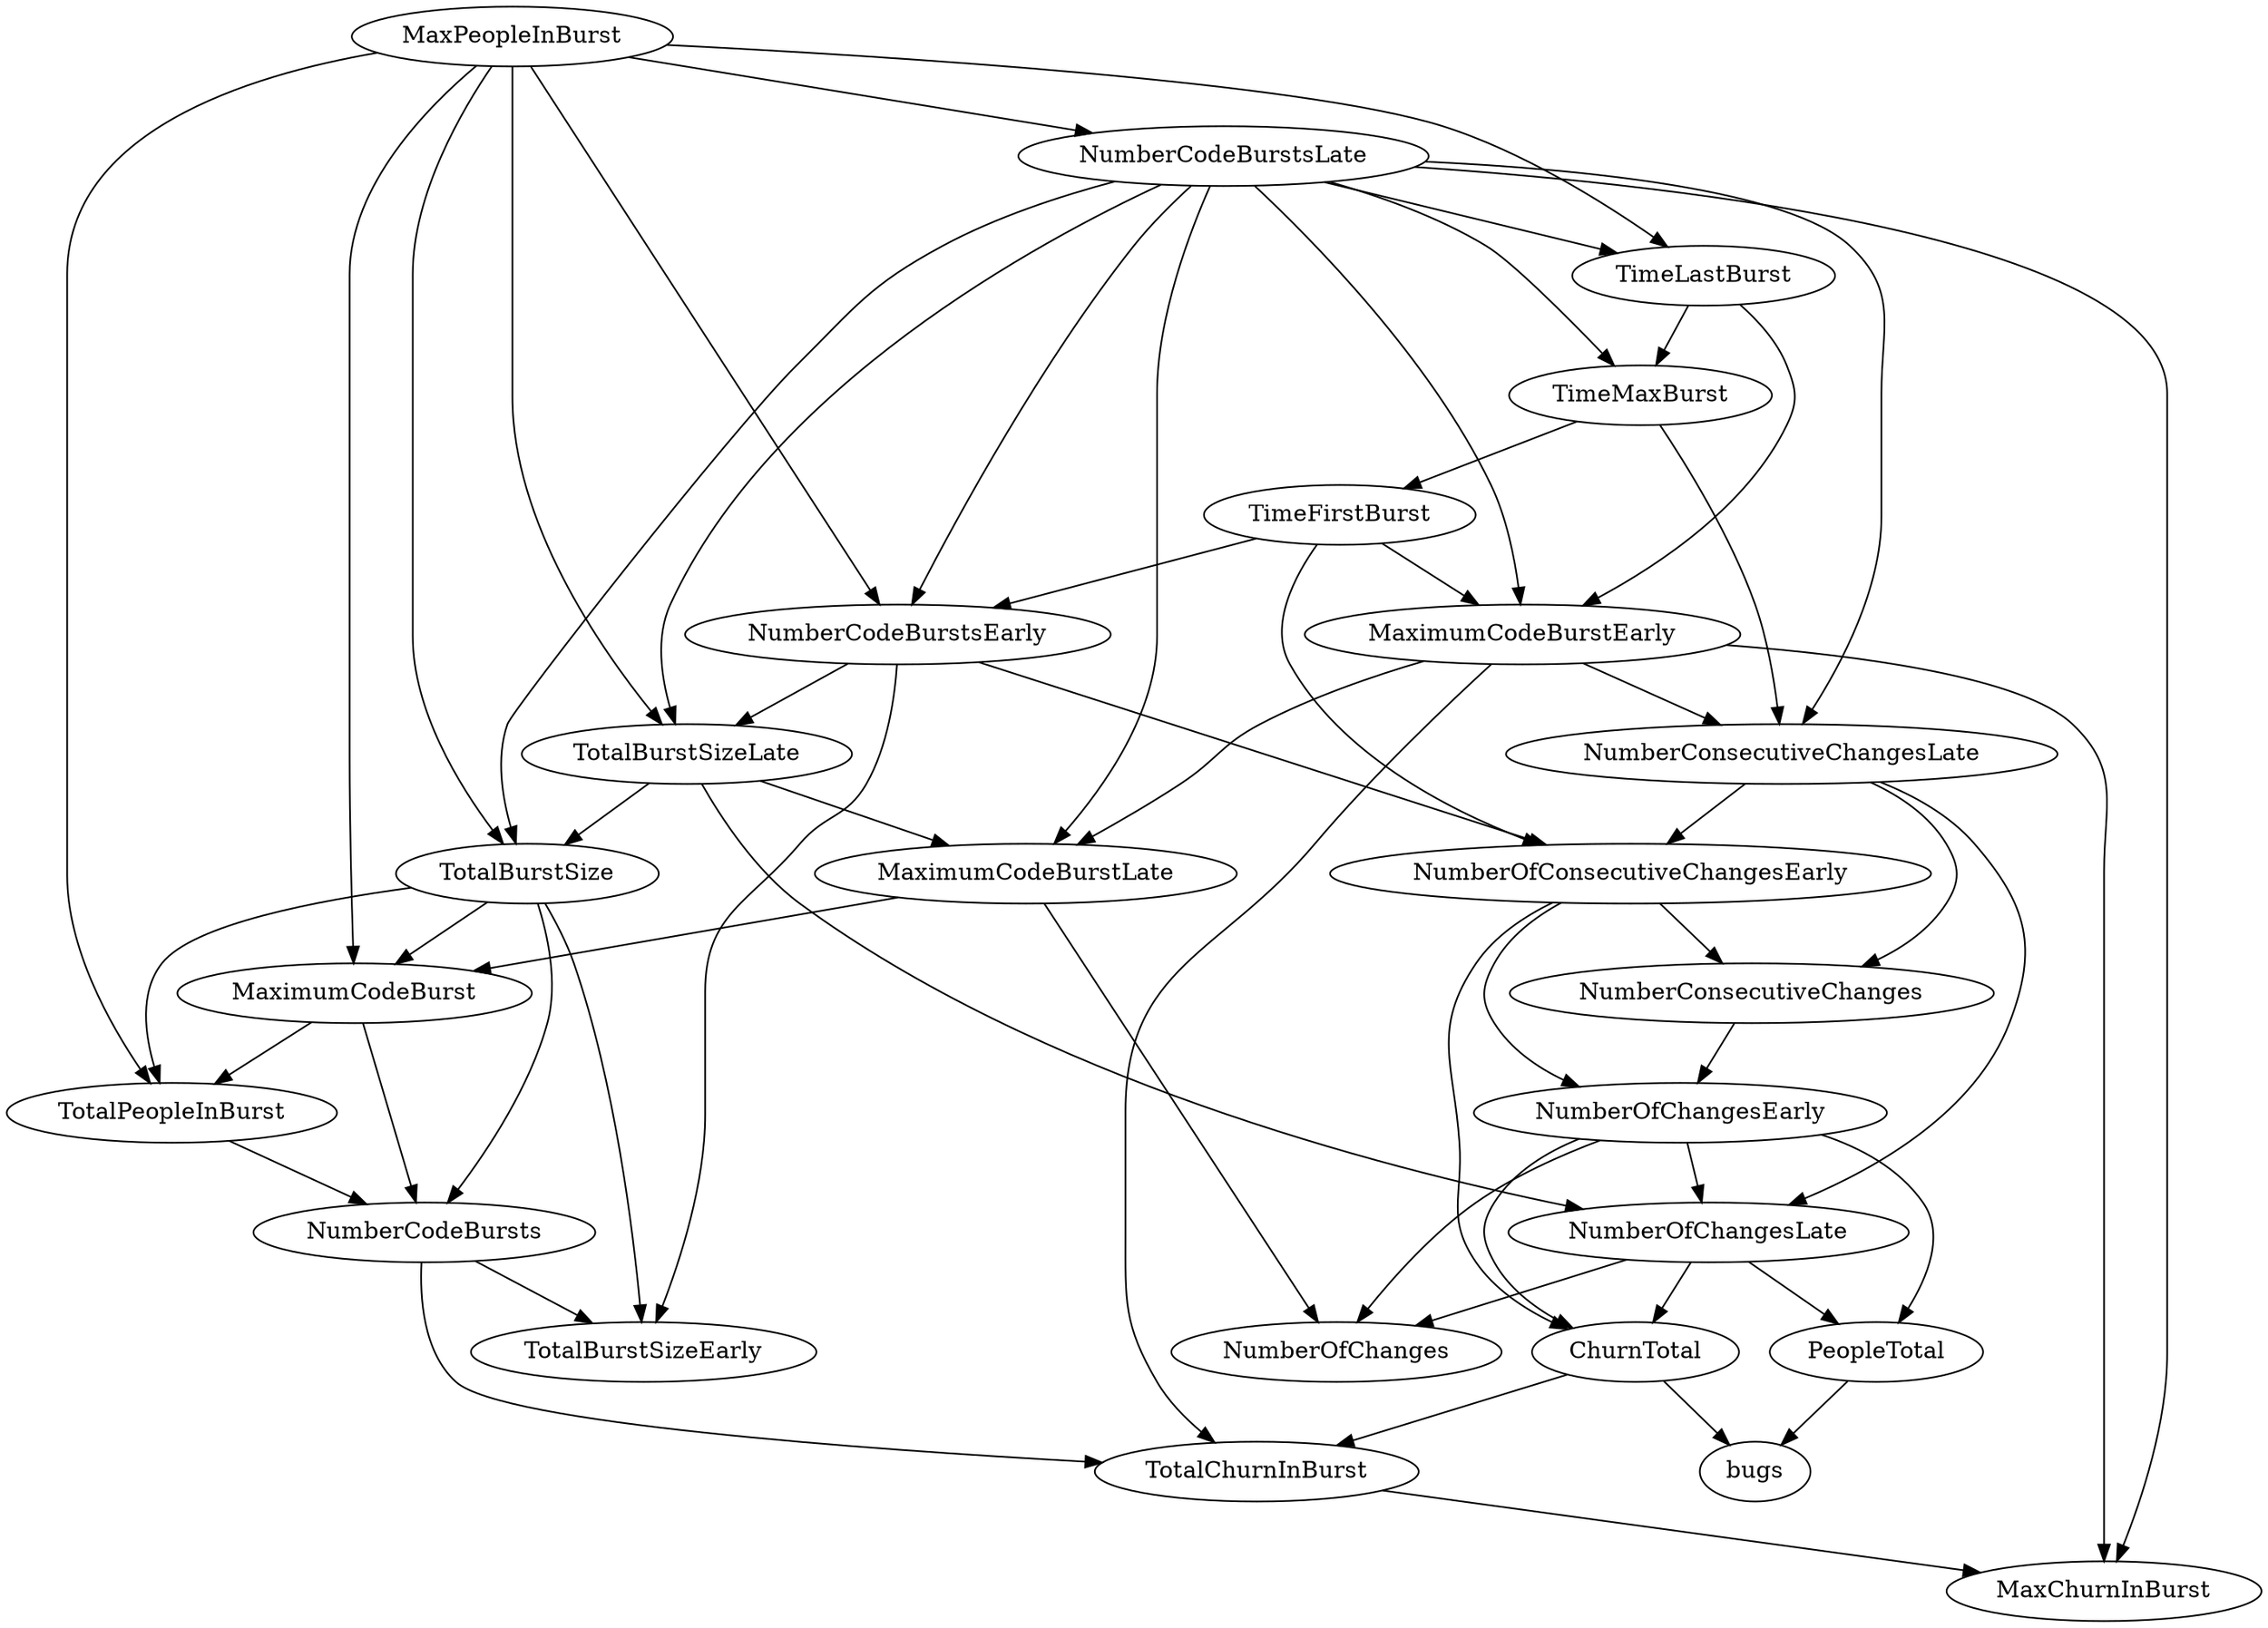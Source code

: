 digraph {
   TotalPeopleInBurst;
   MaximumCodeBurstLate;
   NumberOfChanges;
   MaxPeopleInBurst;
   TotalBurstSizeLate;
   NumberCodeBurstsLate;
   NumberOfChangesLate;
   NumberOfChangesEarly;
   MaxChurnInBurst;
   MaximumCodeBurstEarly;
   NumberCodeBurstsEarly;
   TimeFirstBurst;
   TotalChurnInBurst;
   ChurnTotal;
   MaximumCodeBurst;
   NumberOfConsecutiveChangesEarly;
   NumberConsecutiveChangesLate;
   TotalBurstSizeEarly;
   TotalBurstSize;
   TimeMaxBurst;
   NumberConsecutiveChanges;
   TimeLastBurst;
   NumberCodeBursts;
   PeopleTotal;
   bugs;
   TotalPeopleInBurst -> NumberCodeBursts;
   MaximumCodeBurstLate -> NumberOfChanges;
   MaximumCodeBurstLate -> MaximumCodeBurst;
   MaxPeopleInBurst -> TotalPeopleInBurst;
   MaxPeopleInBurst -> TotalBurstSizeLate;
   MaxPeopleInBurst -> NumberCodeBurstsLate;
   MaxPeopleInBurst -> NumberCodeBurstsEarly;
   MaxPeopleInBurst -> MaximumCodeBurst;
   MaxPeopleInBurst -> TotalBurstSize;
   MaxPeopleInBurst -> TimeLastBurst;
   TotalBurstSizeLate -> MaximumCodeBurstLate;
   TotalBurstSizeLate -> NumberOfChangesLate;
   TotalBurstSizeLate -> TotalBurstSize;
   NumberCodeBurstsLate -> MaximumCodeBurstLate;
   NumberCodeBurstsLate -> TotalBurstSizeLate;
   NumberCodeBurstsLate -> MaxChurnInBurst;
   NumberCodeBurstsLate -> MaximumCodeBurstEarly;
   NumberCodeBurstsLate -> NumberCodeBurstsEarly;
   NumberCodeBurstsLate -> NumberConsecutiveChangesLate;
   NumberCodeBurstsLate -> TotalBurstSize;
   NumberCodeBurstsLate -> TimeMaxBurst;
   NumberCodeBurstsLate -> TimeLastBurst;
   NumberOfChangesLate -> NumberOfChanges;
   NumberOfChangesLate -> ChurnTotal;
   NumberOfChangesLate -> PeopleTotal;
   NumberOfChangesEarly -> NumberOfChanges;
   NumberOfChangesEarly -> NumberOfChangesLate;
   NumberOfChangesEarly -> ChurnTotal;
   NumberOfChangesEarly -> PeopleTotal;
   MaximumCodeBurstEarly -> MaximumCodeBurstLate;
   MaximumCodeBurstEarly -> MaxChurnInBurst;
   MaximumCodeBurstEarly -> TotalChurnInBurst;
   MaximumCodeBurstEarly -> NumberConsecutiveChangesLate;
   NumberCodeBurstsEarly -> TotalBurstSizeLate;
   NumberCodeBurstsEarly -> NumberOfConsecutiveChangesEarly;
   NumberCodeBurstsEarly -> TotalBurstSizeEarly;
   TimeFirstBurst -> MaximumCodeBurstEarly;
   TimeFirstBurst -> NumberCodeBurstsEarly;
   TimeFirstBurst -> NumberOfConsecutiveChangesEarly;
   TotalChurnInBurst -> MaxChurnInBurst;
   ChurnTotal -> TotalChurnInBurst;
   ChurnTotal -> bugs;
   MaximumCodeBurst -> TotalPeopleInBurst;
   MaximumCodeBurst -> NumberCodeBursts;
   NumberOfConsecutiveChangesEarly -> NumberOfChangesEarly;
   NumberOfConsecutiveChangesEarly -> ChurnTotal;
   NumberOfConsecutiveChangesEarly -> NumberConsecutiveChanges;
   NumberConsecutiveChangesLate -> NumberOfChangesLate;
   NumberConsecutiveChangesLate -> NumberOfConsecutiveChangesEarly;
   NumberConsecutiveChangesLate -> NumberConsecutiveChanges;
   TotalBurstSize -> TotalPeopleInBurst;
   TotalBurstSize -> MaximumCodeBurst;
   TotalBurstSize -> TotalBurstSizeEarly;
   TotalBurstSize -> NumberCodeBursts;
   TimeMaxBurst -> TimeFirstBurst;
   TimeMaxBurst -> NumberConsecutiveChangesLate;
   NumberConsecutiveChanges -> NumberOfChangesEarly;
   TimeLastBurst -> MaximumCodeBurstEarly;
   TimeLastBurst -> TimeMaxBurst;
   NumberCodeBursts -> TotalChurnInBurst;
   NumberCodeBursts -> TotalBurstSizeEarly;
   PeopleTotal -> bugs;
}
